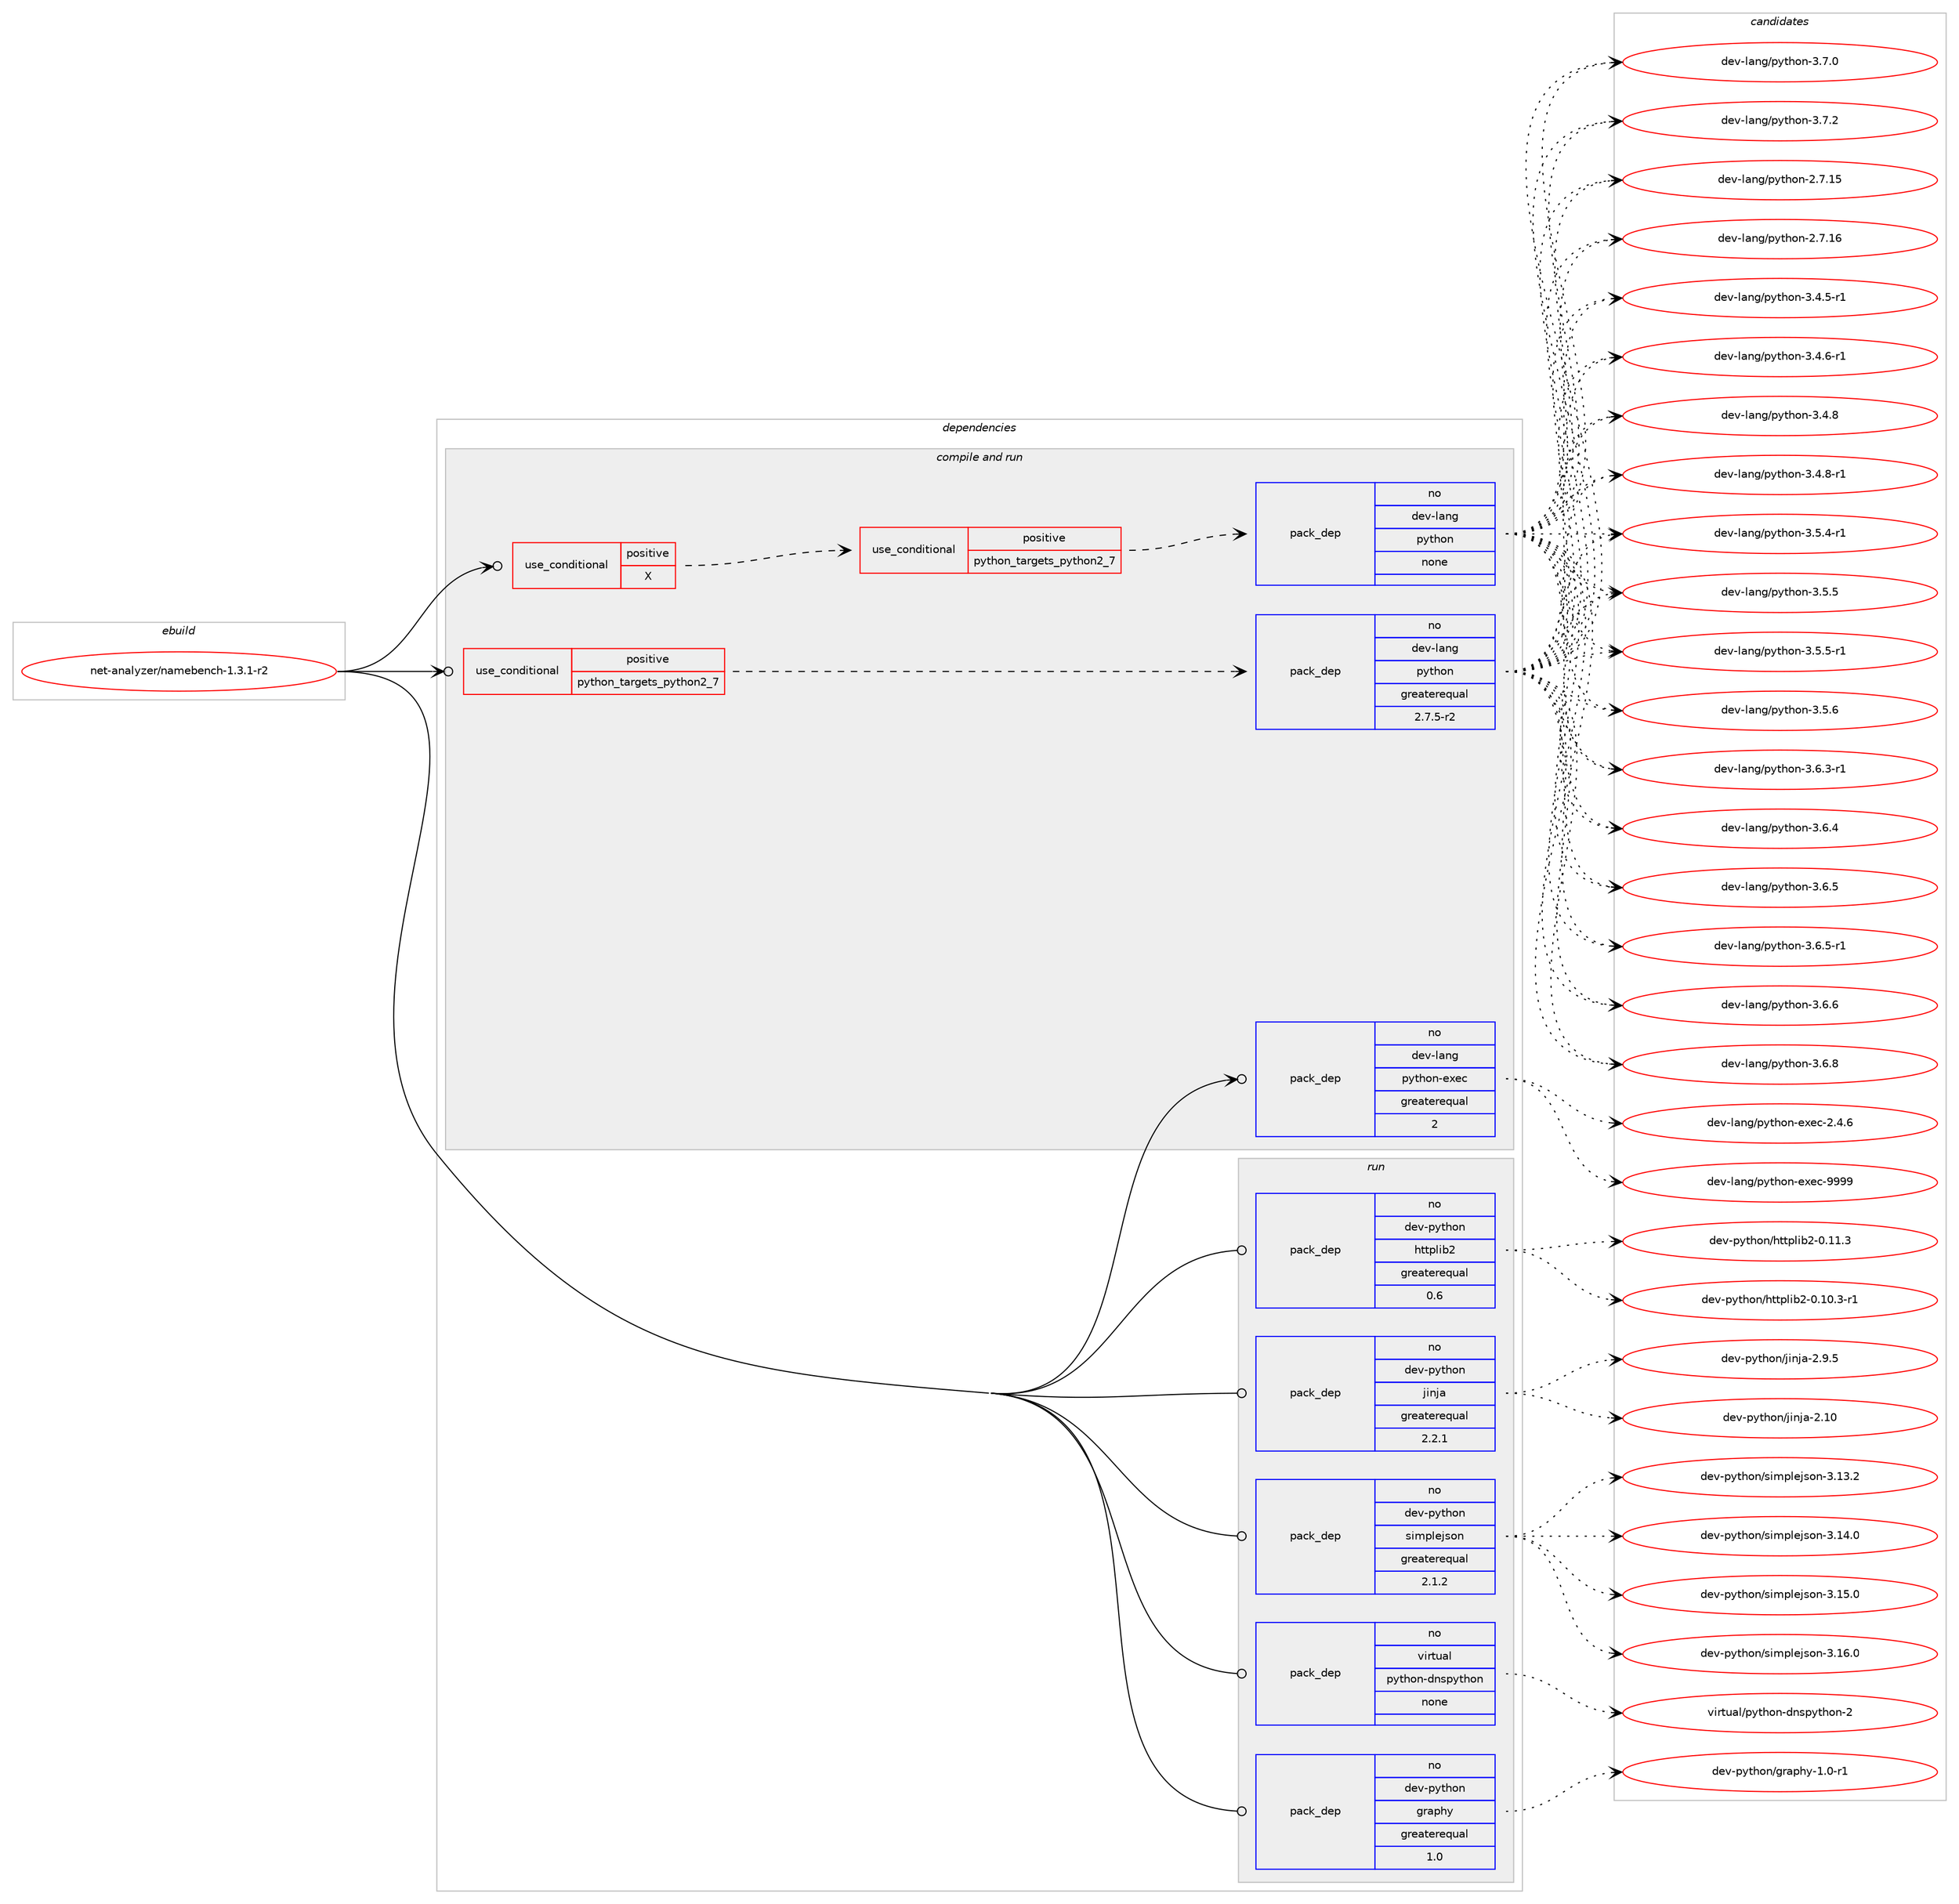 digraph prolog {

# *************
# Graph options
# *************

newrank=true;
concentrate=true;
compound=true;
graph [rankdir=LR,fontname=Helvetica,fontsize=10,ranksep=1.5];#, ranksep=2.5, nodesep=0.2];
edge  [arrowhead=vee];
node  [fontname=Helvetica,fontsize=10];

# **********
# The ebuild
# **********

subgraph cluster_leftcol {
color=gray;
rank=same;
label=<<i>ebuild</i>>;
id [label="net-analyzer/namebench-1.3.1-r2", color=red, width=4, href="../net-analyzer/namebench-1.3.1-r2.svg"];
}

# ****************
# The dependencies
# ****************

subgraph cluster_midcol {
color=gray;
label=<<i>dependencies</i>>;
subgraph cluster_compile {
fillcolor="#eeeeee";
style=filled;
label=<<i>compile</i>>;
}
subgraph cluster_compileandrun {
fillcolor="#eeeeee";
style=filled;
label=<<i>compile and run</i>>;
subgraph cond442218 {
dependency1645199 [label=<<TABLE BORDER="0" CELLBORDER="1" CELLSPACING="0" CELLPADDING="4"><TR><TD ROWSPAN="3" CELLPADDING="10">use_conditional</TD></TR><TR><TD>positive</TD></TR><TR><TD>X</TD></TR></TABLE>>, shape=none, color=red];
subgraph cond442219 {
dependency1645200 [label=<<TABLE BORDER="0" CELLBORDER="1" CELLSPACING="0" CELLPADDING="4"><TR><TD ROWSPAN="3" CELLPADDING="10">use_conditional</TD></TR><TR><TD>positive</TD></TR><TR><TD>python_targets_python2_7</TD></TR></TABLE>>, shape=none, color=red];
subgraph pack1176396 {
dependency1645201 [label=<<TABLE BORDER="0" CELLBORDER="1" CELLSPACING="0" CELLPADDING="4" WIDTH="220"><TR><TD ROWSPAN="6" CELLPADDING="30">pack_dep</TD></TR><TR><TD WIDTH="110">no</TD></TR><TR><TD>dev-lang</TD></TR><TR><TD>python</TD></TR><TR><TD>none</TD></TR><TR><TD></TD></TR></TABLE>>, shape=none, color=blue];
}
dependency1645200:e -> dependency1645201:w [weight=20,style="dashed",arrowhead="vee"];
}
dependency1645199:e -> dependency1645200:w [weight=20,style="dashed",arrowhead="vee"];
}
id:e -> dependency1645199:w [weight=20,style="solid",arrowhead="odotvee"];
subgraph cond442220 {
dependency1645202 [label=<<TABLE BORDER="0" CELLBORDER="1" CELLSPACING="0" CELLPADDING="4"><TR><TD ROWSPAN="3" CELLPADDING="10">use_conditional</TD></TR><TR><TD>positive</TD></TR><TR><TD>python_targets_python2_7</TD></TR></TABLE>>, shape=none, color=red];
subgraph pack1176397 {
dependency1645203 [label=<<TABLE BORDER="0" CELLBORDER="1" CELLSPACING="0" CELLPADDING="4" WIDTH="220"><TR><TD ROWSPAN="6" CELLPADDING="30">pack_dep</TD></TR><TR><TD WIDTH="110">no</TD></TR><TR><TD>dev-lang</TD></TR><TR><TD>python</TD></TR><TR><TD>greaterequal</TD></TR><TR><TD>2.7.5-r2</TD></TR></TABLE>>, shape=none, color=blue];
}
dependency1645202:e -> dependency1645203:w [weight=20,style="dashed",arrowhead="vee"];
}
id:e -> dependency1645202:w [weight=20,style="solid",arrowhead="odotvee"];
subgraph pack1176398 {
dependency1645204 [label=<<TABLE BORDER="0" CELLBORDER="1" CELLSPACING="0" CELLPADDING="4" WIDTH="220"><TR><TD ROWSPAN="6" CELLPADDING="30">pack_dep</TD></TR><TR><TD WIDTH="110">no</TD></TR><TR><TD>dev-lang</TD></TR><TR><TD>python-exec</TD></TR><TR><TD>greaterequal</TD></TR><TR><TD>2</TD></TR></TABLE>>, shape=none, color=blue];
}
id:e -> dependency1645204:w [weight=20,style="solid",arrowhead="odotvee"];
}
subgraph cluster_run {
fillcolor="#eeeeee";
style=filled;
label=<<i>run</i>>;
subgraph pack1176399 {
dependency1645205 [label=<<TABLE BORDER="0" CELLBORDER="1" CELLSPACING="0" CELLPADDING="4" WIDTH="220"><TR><TD ROWSPAN="6" CELLPADDING="30">pack_dep</TD></TR><TR><TD WIDTH="110">no</TD></TR><TR><TD>dev-python</TD></TR><TR><TD>graphy</TD></TR><TR><TD>greaterequal</TD></TR><TR><TD>1.0</TD></TR></TABLE>>, shape=none, color=blue];
}
id:e -> dependency1645205:w [weight=20,style="solid",arrowhead="odot"];
subgraph pack1176400 {
dependency1645206 [label=<<TABLE BORDER="0" CELLBORDER="1" CELLSPACING="0" CELLPADDING="4" WIDTH="220"><TR><TD ROWSPAN="6" CELLPADDING="30">pack_dep</TD></TR><TR><TD WIDTH="110">no</TD></TR><TR><TD>dev-python</TD></TR><TR><TD>httplib2</TD></TR><TR><TD>greaterequal</TD></TR><TR><TD>0.6</TD></TR></TABLE>>, shape=none, color=blue];
}
id:e -> dependency1645206:w [weight=20,style="solid",arrowhead="odot"];
subgraph pack1176401 {
dependency1645207 [label=<<TABLE BORDER="0" CELLBORDER="1" CELLSPACING="0" CELLPADDING="4" WIDTH="220"><TR><TD ROWSPAN="6" CELLPADDING="30">pack_dep</TD></TR><TR><TD WIDTH="110">no</TD></TR><TR><TD>dev-python</TD></TR><TR><TD>jinja</TD></TR><TR><TD>greaterequal</TD></TR><TR><TD>2.2.1</TD></TR></TABLE>>, shape=none, color=blue];
}
id:e -> dependency1645207:w [weight=20,style="solid",arrowhead="odot"];
subgraph pack1176402 {
dependency1645208 [label=<<TABLE BORDER="0" CELLBORDER="1" CELLSPACING="0" CELLPADDING="4" WIDTH="220"><TR><TD ROWSPAN="6" CELLPADDING="30">pack_dep</TD></TR><TR><TD WIDTH="110">no</TD></TR><TR><TD>dev-python</TD></TR><TR><TD>simplejson</TD></TR><TR><TD>greaterequal</TD></TR><TR><TD>2.1.2</TD></TR></TABLE>>, shape=none, color=blue];
}
id:e -> dependency1645208:w [weight=20,style="solid",arrowhead="odot"];
subgraph pack1176403 {
dependency1645209 [label=<<TABLE BORDER="0" CELLBORDER="1" CELLSPACING="0" CELLPADDING="4" WIDTH="220"><TR><TD ROWSPAN="6" CELLPADDING="30">pack_dep</TD></TR><TR><TD WIDTH="110">no</TD></TR><TR><TD>virtual</TD></TR><TR><TD>python-dnspython</TD></TR><TR><TD>none</TD></TR><TR><TD></TD></TR></TABLE>>, shape=none, color=blue];
}
id:e -> dependency1645209:w [weight=20,style="solid",arrowhead="odot"];
}
}

# **************
# The candidates
# **************

subgraph cluster_choices {
rank=same;
color=gray;
label=<<i>candidates</i>>;

subgraph choice1176396 {
color=black;
nodesep=1;
choice10010111845108971101034711212111610411111045504655464953 [label="dev-lang/python-2.7.15", color=red, width=4,href="../dev-lang/python-2.7.15.svg"];
choice10010111845108971101034711212111610411111045504655464954 [label="dev-lang/python-2.7.16", color=red, width=4,href="../dev-lang/python-2.7.16.svg"];
choice1001011184510897110103471121211161041111104551465246534511449 [label="dev-lang/python-3.4.5-r1", color=red, width=4,href="../dev-lang/python-3.4.5-r1.svg"];
choice1001011184510897110103471121211161041111104551465246544511449 [label="dev-lang/python-3.4.6-r1", color=red, width=4,href="../dev-lang/python-3.4.6-r1.svg"];
choice100101118451089711010347112121116104111110455146524656 [label="dev-lang/python-3.4.8", color=red, width=4,href="../dev-lang/python-3.4.8.svg"];
choice1001011184510897110103471121211161041111104551465246564511449 [label="dev-lang/python-3.4.8-r1", color=red, width=4,href="../dev-lang/python-3.4.8-r1.svg"];
choice1001011184510897110103471121211161041111104551465346524511449 [label="dev-lang/python-3.5.4-r1", color=red, width=4,href="../dev-lang/python-3.5.4-r1.svg"];
choice100101118451089711010347112121116104111110455146534653 [label="dev-lang/python-3.5.5", color=red, width=4,href="../dev-lang/python-3.5.5.svg"];
choice1001011184510897110103471121211161041111104551465346534511449 [label="dev-lang/python-3.5.5-r1", color=red, width=4,href="../dev-lang/python-3.5.5-r1.svg"];
choice100101118451089711010347112121116104111110455146534654 [label="dev-lang/python-3.5.6", color=red, width=4,href="../dev-lang/python-3.5.6.svg"];
choice1001011184510897110103471121211161041111104551465446514511449 [label="dev-lang/python-3.6.3-r1", color=red, width=4,href="../dev-lang/python-3.6.3-r1.svg"];
choice100101118451089711010347112121116104111110455146544652 [label="dev-lang/python-3.6.4", color=red, width=4,href="../dev-lang/python-3.6.4.svg"];
choice100101118451089711010347112121116104111110455146544653 [label="dev-lang/python-3.6.5", color=red, width=4,href="../dev-lang/python-3.6.5.svg"];
choice1001011184510897110103471121211161041111104551465446534511449 [label="dev-lang/python-3.6.5-r1", color=red, width=4,href="../dev-lang/python-3.6.5-r1.svg"];
choice100101118451089711010347112121116104111110455146544654 [label="dev-lang/python-3.6.6", color=red, width=4,href="../dev-lang/python-3.6.6.svg"];
choice100101118451089711010347112121116104111110455146544656 [label="dev-lang/python-3.6.8", color=red, width=4,href="../dev-lang/python-3.6.8.svg"];
choice100101118451089711010347112121116104111110455146554648 [label="dev-lang/python-3.7.0", color=red, width=4,href="../dev-lang/python-3.7.0.svg"];
choice100101118451089711010347112121116104111110455146554650 [label="dev-lang/python-3.7.2", color=red, width=4,href="../dev-lang/python-3.7.2.svg"];
dependency1645201:e -> choice10010111845108971101034711212111610411111045504655464953:w [style=dotted,weight="100"];
dependency1645201:e -> choice10010111845108971101034711212111610411111045504655464954:w [style=dotted,weight="100"];
dependency1645201:e -> choice1001011184510897110103471121211161041111104551465246534511449:w [style=dotted,weight="100"];
dependency1645201:e -> choice1001011184510897110103471121211161041111104551465246544511449:w [style=dotted,weight="100"];
dependency1645201:e -> choice100101118451089711010347112121116104111110455146524656:w [style=dotted,weight="100"];
dependency1645201:e -> choice1001011184510897110103471121211161041111104551465246564511449:w [style=dotted,weight="100"];
dependency1645201:e -> choice1001011184510897110103471121211161041111104551465346524511449:w [style=dotted,weight="100"];
dependency1645201:e -> choice100101118451089711010347112121116104111110455146534653:w [style=dotted,weight="100"];
dependency1645201:e -> choice1001011184510897110103471121211161041111104551465346534511449:w [style=dotted,weight="100"];
dependency1645201:e -> choice100101118451089711010347112121116104111110455146534654:w [style=dotted,weight="100"];
dependency1645201:e -> choice1001011184510897110103471121211161041111104551465446514511449:w [style=dotted,weight="100"];
dependency1645201:e -> choice100101118451089711010347112121116104111110455146544652:w [style=dotted,weight="100"];
dependency1645201:e -> choice100101118451089711010347112121116104111110455146544653:w [style=dotted,weight="100"];
dependency1645201:e -> choice1001011184510897110103471121211161041111104551465446534511449:w [style=dotted,weight="100"];
dependency1645201:e -> choice100101118451089711010347112121116104111110455146544654:w [style=dotted,weight="100"];
dependency1645201:e -> choice100101118451089711010347112121116104111110455146544656:w [style=dotted,weight="100"];
dependency1645201:e -> choice100101118451089711010347112121116104111110455146554648:w [style=dotted,weight="100"];
dependency1645201:e -> choice100101118451089711010347112121116104111110455146554650:w [style=dotted,weight="100"];
}
subgraph choice1176397 {
color=black;
nodesep=1;
choice10010111845108971101034711212111610411111045504655464953 [label="dev-lang/python-2.7.15", color=red, width=4,href="../dev-lang/python-2.7.15.svg"];
choice10010111845108971101034711212111610411111045504655464954 [label="dev-lang/python-2.7.16", color=red, width=4,href="../dev-lang/python-2.7.16.svg"];
choice1001011184510897110103471121211161041111104551465246534511449 [label="dev-lang/python-3.4.5-r1", color=red, width=4,href="../dev-lang/python-3.4.5-r1.svg"];
choice1001011184510897110103471121211161041111104551465246544511449 [label="dev-lang/python-3.4.6-r1", color=red, width=4,href="../dev-lang/python-3.4.6-r1.svg"];
choice100101118451089711010347112121116104111110455146524656 [label="dev-lang/python-3.4.8", color=red, width=4,href="../dev-lang/python-3.4.8.svg"];
choice1001011184510897110103471121211161041111104551465246564511449 [label="dev-lang/python-3.4.8-r1", color=red, width=4,href="../dev-lang/python-3.4.8-r1.svg"];
choice1001011184510897110103471121211161041111104551465346524511449 [label="dev-lang/python-3.5.4-r1", color=red, width=4,href="../dev-lang/python-3.5.4-r1.svg"];
choice100101118451089711010347112121116104111110455146534653 [label="dev-lang/python-3.5.5", color=red, width=4,href="../dev-lang/python-3.5.5.svg"];
choice1001011184510897110103471121211161041111104551465346534511449 [label="dev-lang/python-3.5.5-r1", color=red, width=4,href="../dev-lang/python-3.5.5-r1.svg"];
choice100101118451089711010347112121116104111110455146534654 [label="dev-lang/python-3.5.6", color=red, width=4,href="../dev-lang/python-3.5.6.svg"];
choice1001011184510897110103471121211161041111104551465446514511449 [label="dev-lang/python-3.6.3-r1", color=red, width=4,href="../dev-lang/python-3.6.3-r1.svg"];
choice100101118451089711010347112121116104111110455146544652 [label="dev-lang/python-3.6.4", color=red, width=4,href="../dev-lang/python-3.6.4.svg"];
choice100101118451089711010347112121116104111110455146544653 [label="dev-lang/python-3.6.5", color=red, width=4,href="../dev-lang/python-3.6.5.svg"];
choice1001011184510897110103471121211161041111104551465446534511449 [label="dev-lang/python-3.6.5-r1", color=red, width=4,href="../dev-lang/python-3.6.5-r1.svg"];
choice100101118451089711010347112121116104111110455146544654 [label="dev-lang/python-3.6.6", color=red, width=4,href="../dev-lang/python-3.6.6.svg"];
choice100101118451089711010347112121116104111110455146544656 [label="dev-lang/python-3.6.8", color=red, width=4,href="../dev-lang/python-3.6.8.svg"];
choice100101118451089711010347112121116104111110455146554648 [label="dev-lang/python-3.7.0", color=red, width=4,href="../dev-lang/python-3.7.0.svg"];
choice100101118451089711010347112121116104111110455146554650 [label="dev-lang/python-3.7.2", color=red, width=4,href="../dev-lang/python-3.7.2.svg"];
dependency1645203:e -> choice10010111845108971101034711212111610411111045504655464953:w [style=dotted,weight="100"];
dependency1645203:e -> choice10010111845108971101034711212111610411111045504655464954:w [style=dotted,weight="100"];
dependency1645203:e -> choice1001011184510897110103471121211161041111104551465246534511449:w [style=dotted,weight="100"];
dependency1645203:e -> choice1001011184510897110103471121211161041111104551465246544511449:w [style=dotted,weight="100"];
dependency1645203:e -> choice100101118451089711010347112121116104111110455146524656:w [style=dotted,weight="100"];
dependency1645203:e -> choice1001011184510897110103471121211161041111104551465246564511449:w [style=dotted,weight="100"];
dependency1645203:e -> choice1001011184510897110103471121211161041111104551465346524511449:w [style=dotted,weight="100"];
dependency1645203:e -> choice100101118451089711010347112121116104111110455146534653:w [style=dotted,weight="100"];
dependency1645203:e -> choice1001011184510897110103471121211161041111104551465346534511449:w [style=dotted,weight="100"];
dependency1645203:e -> choice100101118451089711010347112121116104111110455146534654:w [style=dotted,weight="100"];
dependency1645203:e -> choice1001011184510897110103471121211161041111104551465446514511449:w [style=dotted,weight="100"];
dependency1645203:e -> choice100101118451089711010347112121116104111110455146544652:w [style=dotted,weight="100"];
dependency1645203:e -> choice100101118451089711010347112121116104111110455146544653:w [style=dotted,weight="100"];
dependency1645203:e -> choice1001011184510897110103471121211161041111104551465446534511449:w [style=dotted,weight="100"];
dependency1645203:e -> choice100101118451089711010347112121116104111110455146544654:w [style=dotted,weight="100"];
dependency1645203:e -> choice100101118451089711010347112121116104111110455146544656:w [style=dotted,weight="100"];
dependency1645203:e -> choice100101118451089711010347112121116104111110455146554648:w [style=dotted,weight="100"];
dependency1645203:e -> choice100101118451089711010347112121116104111110455146554650:w [style=dotted,weight="100"];
}
subgraph choice1176398 {
color=black;
nodesep=1;
choice1001011184510897110103471121211161041111104510112010199455046524654 [label="dev-lang/python-exec-2.4.6", color=red, width=4,href="../dev-lang/python-exec-2.4.6.svg"];
choice10010111845108971101034711212111610411111045101120101994557575757 [label="dev-lang/python-exec-9999", color=red, width=4,href="../dev-lang/python-exec-9999.svg"];
dependency1645204:e -> choice1001011184510897110103471121211161041111104510112010199455046524654:w [style=dotted,weight="100"];
dependency1645204:e -> choice10010111845108971101034711212111610411111045101120101994557575757:w [style=dotted,weight="100"];
}
subgraph choice1176399 {
color=black;
nodesep=1;
choice100101118451121211161041111104710311497112104121454946484511449 [label="dev-python/graphy-1.0-r1", color=red, width=4,href="../dev-python/graphy-1.0-r1.svg"];
dependency1645205:e -> choice100101118451121211161041111104710311497112104121454946484511449:w [style=dotted,weight="100"];
}
subgraph choice1176400 {
color=black;
nodesep=1;
choice10010111845112121116104111110471041161161121081059850454846494846514511449 [label="dev-python/httplib2-0.10.3-r1", color=red, width=4,href="../dev-python/httplib2-0.10.3-r1.svg"];
choice1001011184511212111610411111047104116116112108105985045484649494651 [label="dev-python/httplib2-0.11.3", color=red, width=4,href="../dev-python/httplib2-0.11.3.svg"];
dependency1645206:e -> choice10010111845112121116104111110471041161161121081059850454846494846514511449:w [style=dotted,weight="100"];
dependency1645206:e -> choice1001011184511212111610411111047104116116112108105985045484649494651:w [style=dotted,weight="100"];
}
subgraph choice1176401 {
color=black;
nodesep=1;
choice1001011184511212111610411111047106105110106974550464948 [label="dev-python/jinja-2.10", color=red, width=4,href="../dev-python/jinja-2.10.svg"];
choice100101118451121211161041111104710610511010697455046574653 [label="dev-python/jinja-2.9.5", color=red, width=4,href="../dev-python/jinja-2.9.5.svg"];
dependency1645207:e -> choice1001011184511212111610411111047106105110106974550464948:w [style=dotted,weight="100"];
dependency1645207:e -> choice100101118451121211161041111104710610511010697455046574653:w [style=dotted,weight="100"];
}
subgraph choice1176402 {
color=black;
nodesep=1;
choice100101118451121211161041111104711510510911210810110611511111045514649514650 [label="dev-python/simplejson-3.13.2", color=red, width=4,href="../dev-python/simplejson-3.13.2.svg"];
choice100101118451121211161041111104711510510911210810110611511111045514649524648 [label="dev-python/simplejson-3.14.0", color=red, width=4,href="../dev-python/simplejson-3.14.0.svg"];
choice100101118451121211161041111104711510510911210810110611511111045514649534648 [label="dev-python/simplejson-3.15.0", color=red, width=4,href="../dev-python/simplejson-3.15.0.svg"];
choice100101118451121211161041111104711510510911210810110611511111045514649544648 [label="dev-python/simplejson-3.16.0", color=red, width=4,href="../dev-python/simplejson-3.16.0.svg"];
dependency1645208:e -> choice100101118451121211161041111104711510510911210810110611511111045514649514650:w [style=dotted,weight="100"];
dependency1645208:e -> choice100101118451121211161041111104711510510911210810110611511111045514649524648:w [style=dotted,weight="100"];
dependency1645208:e -> choice100101118451121211161041111104711510510911210810110611511111045514649534648:w [style=dotted,weight="100"];
dependency1645208:e -> choice100101118451121211161041111104711510510911210810110611511111045514649544648:w [style=dotted,weight="100"];
}
subgraph choice1176403 {
color=black;
nodesep=1;
choice1181051141161179710847112121116104111110451001101151121211161041111104550 [label="virtual/python-dnspython-2", color=red, width=4,href="../virtual/python-dnspython-2.svg"];
dependency1645209:e -> choice1181051141161179710847112121116104111110451001101151121211161041111104550:w [style=dotted,weight="100"];
}
}

}
